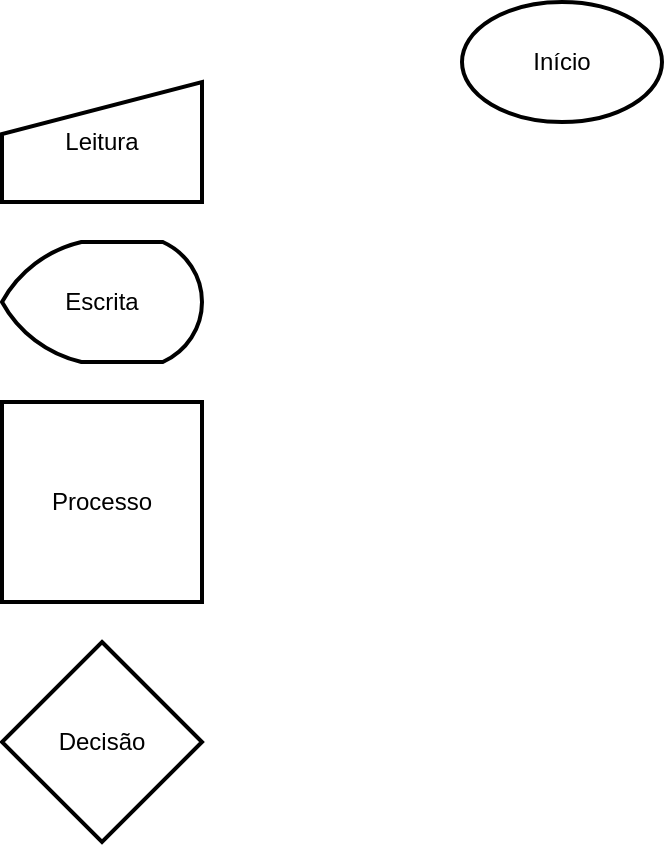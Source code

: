 <mxfile version="16.0.0" type="github">
  <diagram id="74KgRoFU-ngaeJmfLSAI" name="Page-1">
    <mxGraphModel dx="840" dy="523" grid="1" gridSize="10" guides="1" tooltips="1" connect="1" arrows="1" fold="1" page="1" pageScale="1" pageWidth="827" pageHeight="1169" math="0" shadow="0">
      <root>
        <mxCell id="0" />
        <mxCell id="1" parent="0" />
        <mxCell id="v5wCSLvTBctfzUMArcy5-3" value="Leitura" style="html=1;strokeWidth=2;shape=manualInput;whiteSpace=wrap;rounded=0;size=26;arcSize=11;shadow=0;glass=0;sketch=0;" vertex="1" parent="1">
          <mxGeometry x="120" y="80" width="100" height="60" as="geometry" />
        </mxCell>
        <mxCell id="v5wCSLvTBctfzUMArcy5-4" value="Início" style="strokeWidth=2;html=1;shape=mxgraph.flowchart.start_1;whiteSpace=wrap;rounded=0;shadow=0;glass=0;sketch=0;" vertex="1" parent="1">
          <mxGeometry x="350" y="40" width="100" height="60" as="geometry" />
        </mxCell>
        <mxCell id="v5wCSLvTBctfzUMArcy5-5" value="Escrita" style="strokeWidth=2;html=1;shape=mxgraph.flowchart.display;whiteSpace=wrap;rounded=0;shadow=0;glass=0;sketch=0;" vertex="1" parent="1">
          <mxGeometry x="120" y="160" width="100" height="60" as="geometry" />
        </mxCell>
        <mxCell id="v5wCSLvTBctfzUMArcy5-6" value="Processo" style="rounded=0;whiteSpace=wrap;html=1;absoluteArcSize=1;arcSize=14;strokeWidth=2;shadow=0;glass=0;sketch=0;" vertex="1" parent="1">
          <mxGeometry x="120" y="240" width="100" height="100" as="geometry" />
        </mxCell>
        <mxCell id="v5wCSLvTBctfzUMArcy5-7" value="Decisão" style="strokeWidth=2;html=1;shape=mxgraph.flowchart.decision;whiteSpace=wrap;rounded=0;shadow=0;glass=0;sketch=0;" vertex="1" parent="1">
          <mxGeometry x="120" y="360" width="100" height="100" as="geometry" />
        </mxCell>
      </root>
    </mxGraphModel>
  </diagram>
</mxfile>
